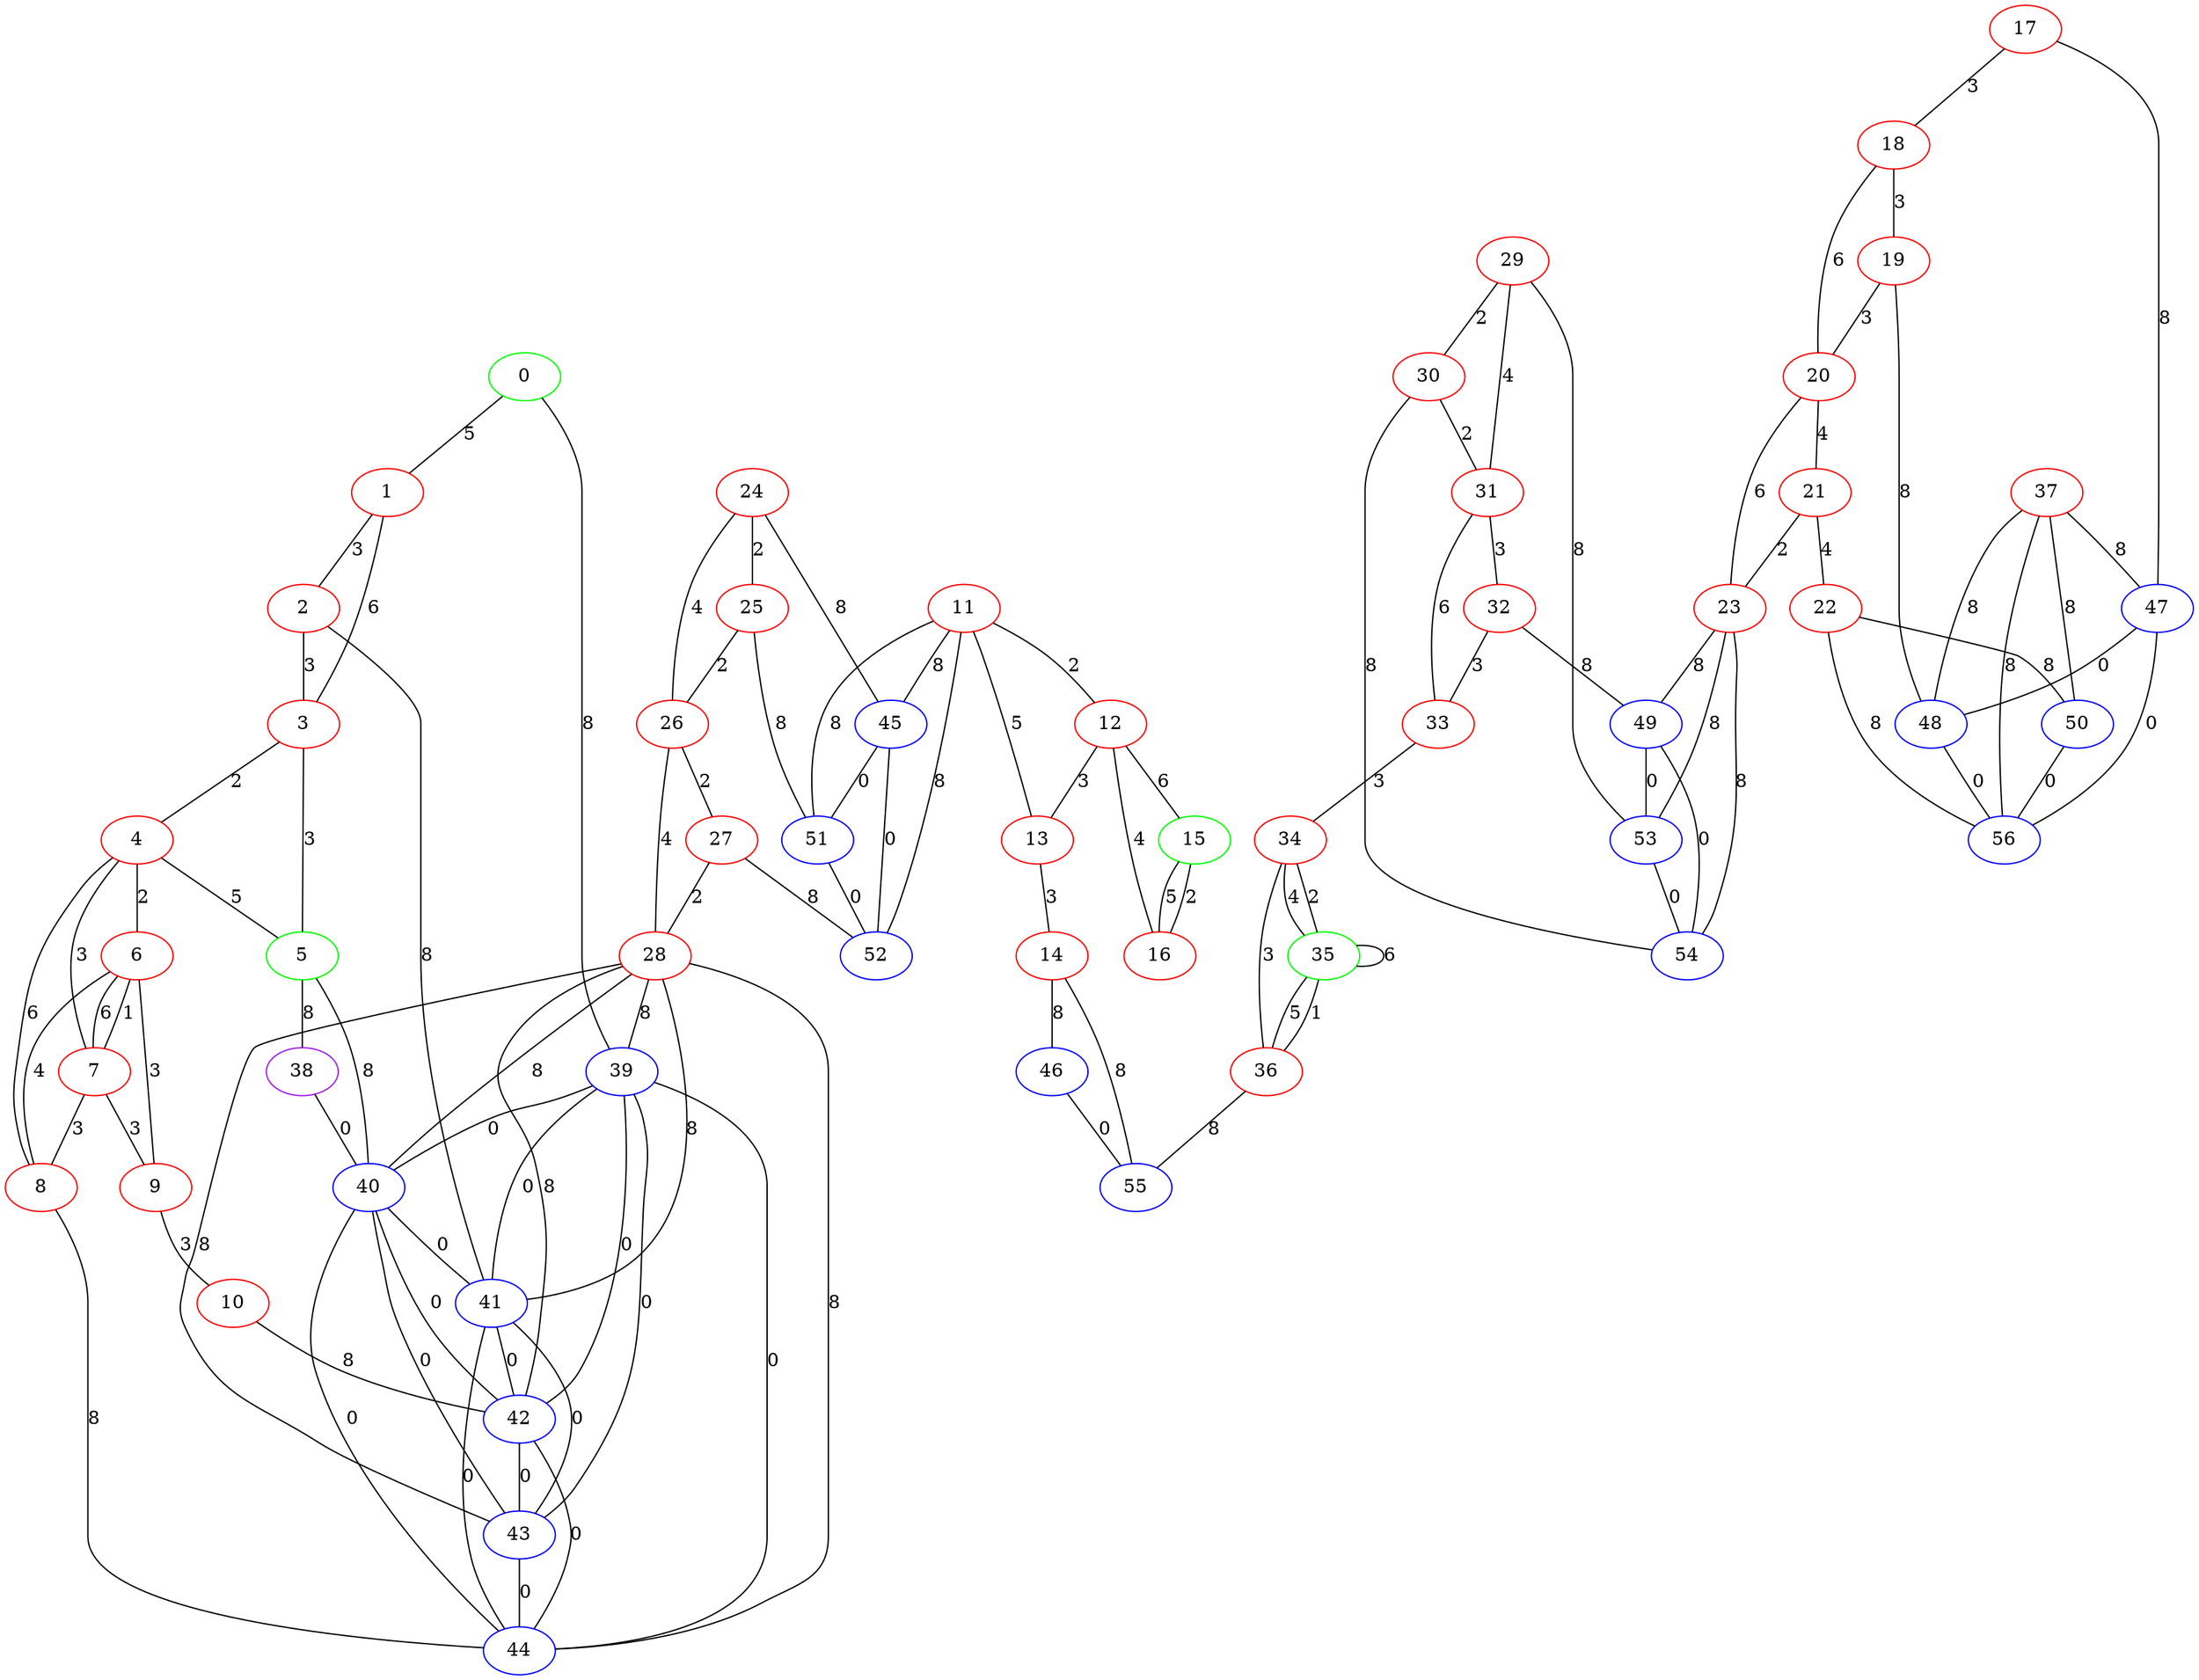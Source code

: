 graph "" {
0 [color=green, weight=2];
1 [color=red, weight=1];
2 [color=red, weight=1];
3 [color=red, weight=1];
4 [color=red, weight=1];
5 [color=green, weight=2];
6 [color=red, weight=1];
7 [color=red, weight=1];
8 [color=red, weight=1];
9 [color=red, weight=1];
10 [color=red, weight=1];
11 [color=red, weight=1];
12 [color=red, weight=1];
13 [color=red, weight=1];
14 [color=red, weight=1];
15 [color=green, weight=2];
16 [color=red, weight=1];
17 [color=red, weight=1];
18 [color=red, weight=1];
19 [color=red, weight=1];
20 [color=red, weight=1];
21 [color=red, weight=1];
22 [color=red, weight=1];
23 [color=red, weight=1];
24 [color=red, weight=1];
25 [color=red, weight=1];
26 [color=red, weight=1];
27 [color=red, weight=1];
28 [color=red, weight=1];
29 [color=red, weight=1];
30 [color=red, weight=1];
31 [color=red, weight=1];
32 [color=red, weight=1];
33 [color=red, weight=1];
34 [color=red, weight=1];
35 [color=green, weight=2];
36 [color=red, weight=1];
37 [color=red, weight=1];
38 [color=purple, weight=4];
39 [color=blue, weight=3];
40 [color=blue, weight=3];
41 [color=blue, weight=3];
42 [color=blue, weight=3];
43 [color=blue, weight=3];
44 [color=blue, weight=3];
45 [color=blue, weight=3];
46 [color=blue, weight=3];
47 [color=blue, weight=3];
48 [color=blue, weight=3];
49 [color=blue, weight=3];
50 [color=blue, weight=3];
51 [color=blue, weight=3];
52 [color=blue, weight=3];
53 [color=blue, weight=3];
54 [color=blue, weight=3];
55 [color=blue, weight=3];
56 [color=blue, weight=3];
0 -- 1  [key=0, label=5];
0 -- 39  [key=0, label=8];
1 -- 2  [key=0, label=3];
1 -- 3  [key=0, label=6];
2 -- 3  [key=0, label=3];
2 -- 41  [key=0, label=8];
3 -- 4  [key=0, label=2];
3 -- 5  [key=0, label=3];
4 -- 8  [key=0, label=6];
4 -- 5  [key=0, label=5];
4 -- 6  [key=0, label=2];
4 -- 7  [key=0, label=3];
5 -- 40  [key=0, label=8];
5 -- 38  [key=0, label=8];
6 -- 8  [key=0, label=4];
6 -- 9  [key=0, label=3];
6 -- 7  [key=0, label=1];
6 -- 7  [key=1, label=6];
7 -- 8  [key=0, label=3];
7 -- 9  [key=0, label=3];
8 -- 44  [key=0, label=8];
9 -- 10  [key=0, label=3];
10 -- 42  [key=0, label=8];
11 -- 52  [key=0, label=8];
11 -- 51  [key=0, label=8];
11 -- 12  [key=0, label=2];
11 -- 13  [key=0, label=5];
11 -- 45  [key=0, label=8];
12 -- 16  [key=0, label=4];
12 -- 13  [key=0, label=3];
12 -- 15  [key=0, label=6];
13 -- 14  [key=0, label=3];
14 -- 46  [key=0, label=8];
14 -- 55  [key=0, label=8];
15 -- 16  [key=0, label=2];
15 -- 16  [key=1, label=5];
17 -- 18  [key=0, label=3];
17 -- 47  [key=0, label=8];
18 -- 19  [key=0, label=3];
18 -- 20  [key=0, label=6];
19 -- 48  [key=0, label=8];
19 -- 20  [key=0, label=3];
20 -- 21  [key=0, label=4];
20 -- 23  [key=0, label=6];
21 -- 22  [key=0, label=4];
21 -- 23  [key=0, label=2];
22 -- 56  [key=0, label=8];
22 -- 50  [key=0, label=8];
23 -- 49  [key=0, label=8];
23 -- 54  [key=0, label=8];
23 -- 53  [key=0, label=8];
24 -- 25  [key=0, label=2];
24 -- 26  [key=0, label=4];
24 -- 45  [key=0, label=8];
25 -- 26  [key=0, label=2];
25 -- 51  [key=0, label=8];
26 -- 27  [key=0, label=2];
26 -- 28  [key=0, label=4];
27 -- 52  [key=0, label=8];
27 -- 28  [key=0, label=2];
28 -- 39  [key=0, label=8];
28 -- 40  [key=0, label=8];
28 -- 41  [key=0, label=8];
28 -- 42  [key=0, label=8];
28 -- 43  [key=0, label=8];
28 -- 44  [key=0, label=8];
29 -- 53  [key=0, label=8];
29 -- 30  [key=0, label=2];
29 -- 31  [key=0, label=4];
30 -- 54  [key=0, label=8];
30 -- 31  [key=0, label=2];
31 -- 32  [key=0, label=3];
31 -- 33  [key=0, label=6];
32 -- 33  [key=0, label=3];
32 -- 49  [key=0, label=8];
33 -- 34  [key=0, label=3];
34 -- 35  [key=0, label=2];
34 -- 35  [key=1, label=4];
34 -- 36  [key=0, label=3];
35 -- 35  [key=0, label=6];
35 -- 36  [key=0, label=5];
35 -- 36  [key=1, label=1];
36 -- 55  [key=0, label=8];
37 -- 48  [key=0, label=8];
37 -- 56  [key=0, label=8];
37 -- 50  [key=0, label=8];
37 -- 47  [key=0, label=8];
38 -- 40  [key=0, label=0];
39 -- 40  [key=0, label=0];
39 -- 41  [key=0, label=0];
39 -- 42  [key=0, label=0];
39 -- 43  [key=0, label=0];
39 -- 44  [key=0, label=0];
40 -- 41  [key=0, label=0];
40 -- 42  [key=0, label=0];
40 -- 43  [key=0, label=0];
40 -- 44  [key=0, label=0];
41 -- 42  [key=0, label=0];
41 -- 43  [key=0, label=0];
41 -- 44  [key=0, label=0];
42 -- 43  [key=0, label=0];
42 -- 44  [key=0, label=0];
43 -- 44  [key=0, label=0];
45 -- 51  [key=0, label=0];
45 -- 52  [key=0, label=0];
46 -- 55  [key=0, label=0];
47 -- 48  [key=0, label=0];
47 -- 56  [key=0, label=0];
48 -- 56  [key=0, label=0];
49 -- 53  [key=0, label=0];
49 -- 54  [key=0, label=0];
50 -- 56  [key=0, label=0];
51 -- 52  [key=0, label=0];
53 -- 54  [key=0, label=0];
}
